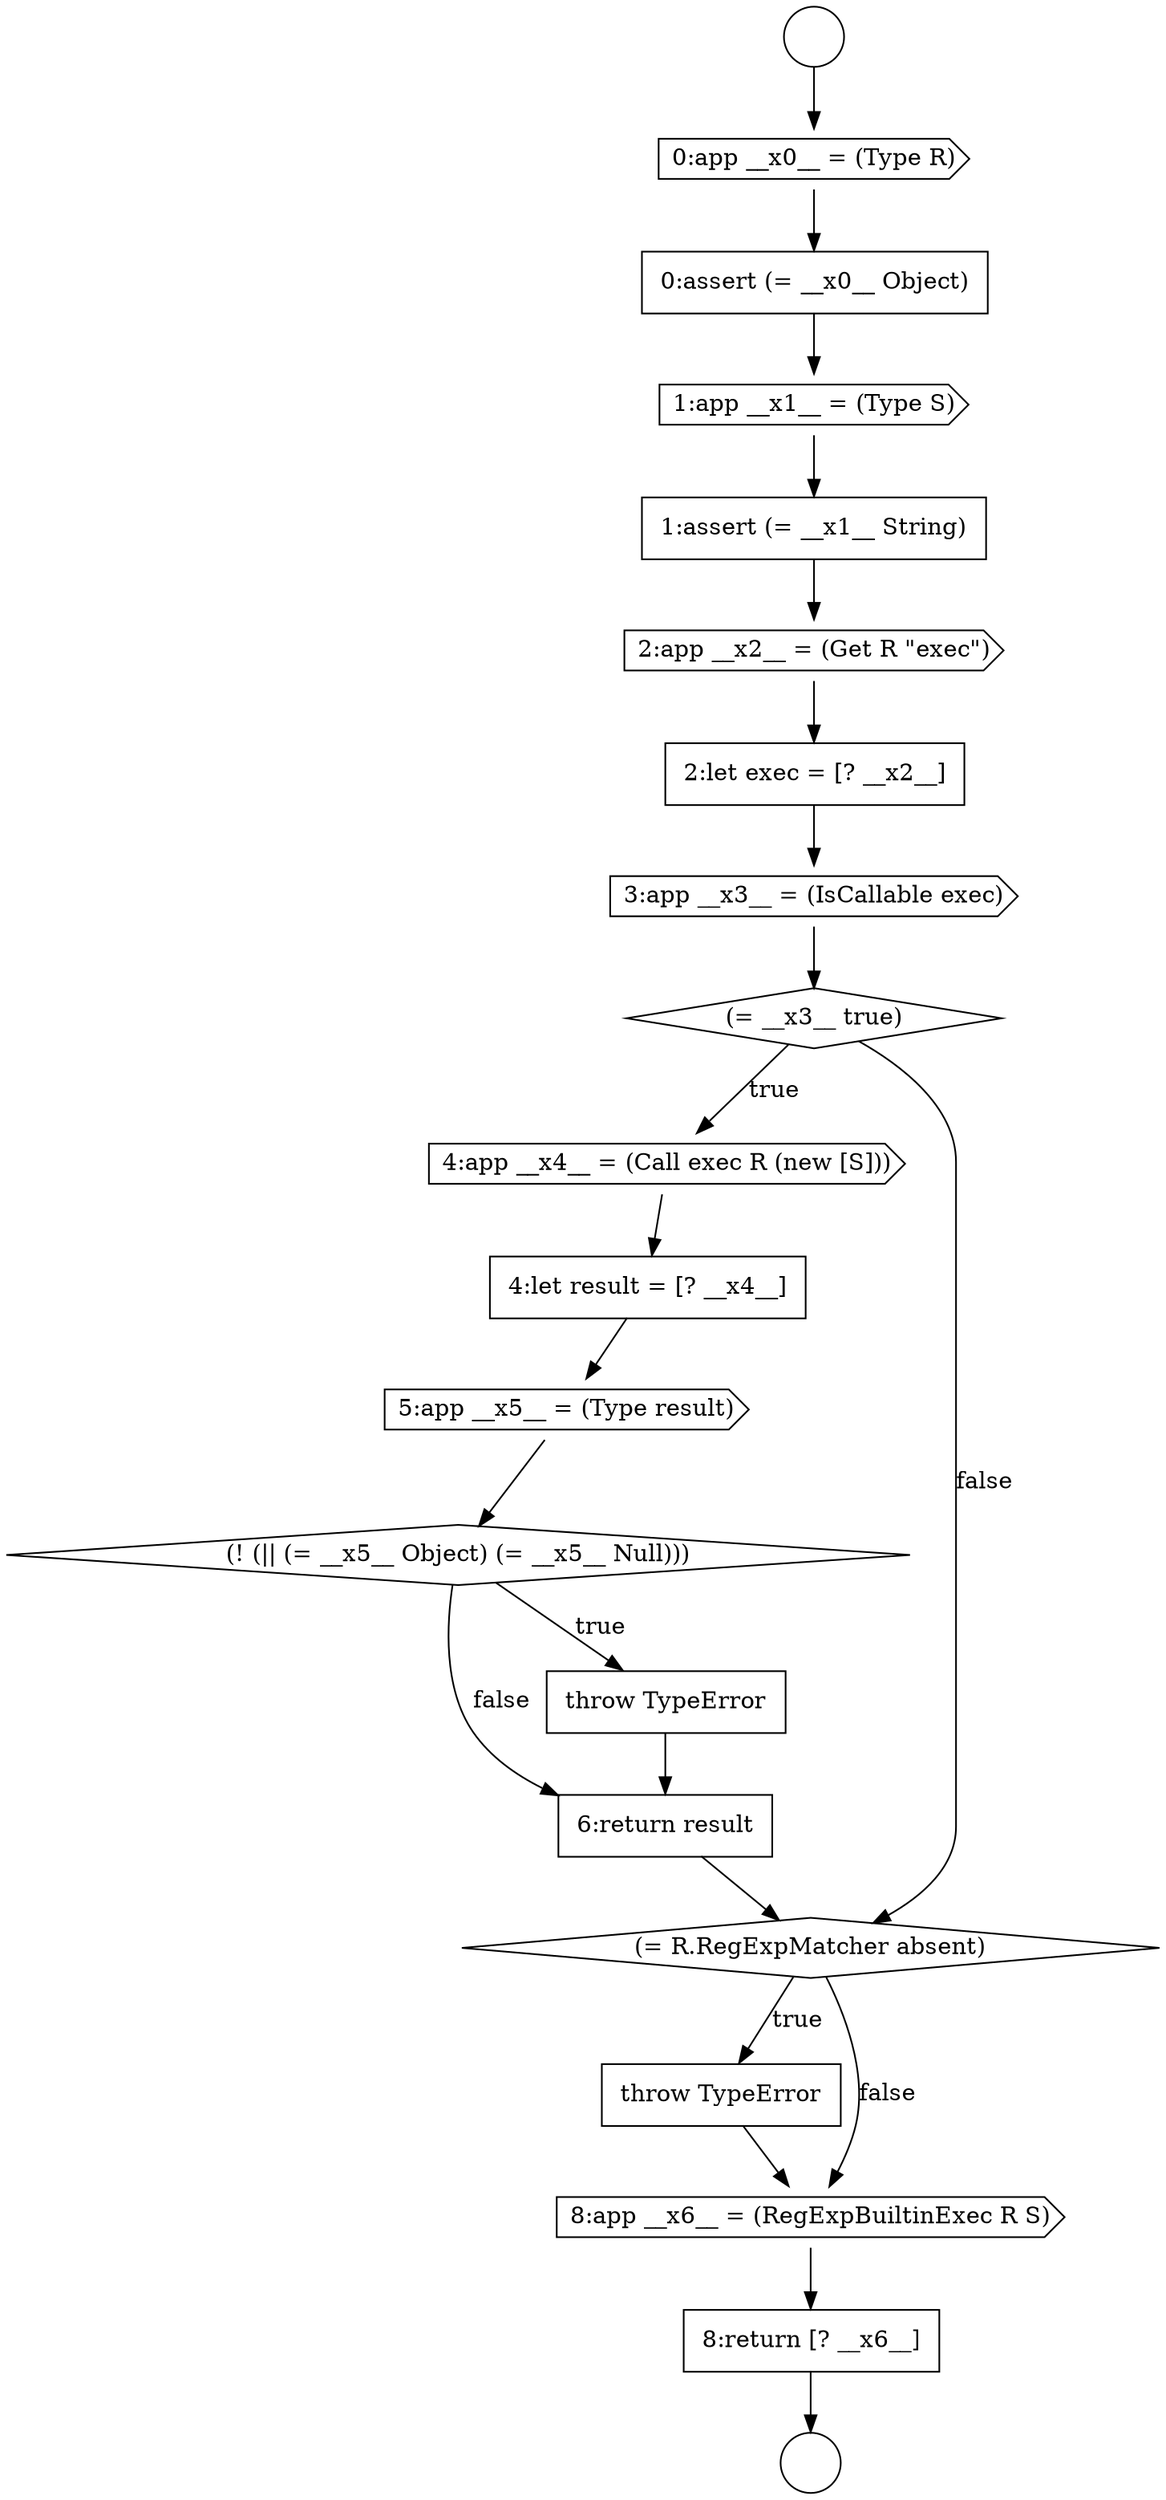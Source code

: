 digraph {
  node13392 [shape=cds, label=<<font color="black">4:app __x4__ = (Call exec R (new [S]))</font>> color="black" fillcolor="white" style=filled]
  node13382 [shape=circle label=" " color="black" fillcolor="white" style=filled]
  node13397 [shape=none, margin=0, label=<<font color="black">
    <table border="0" cellborder="1" cellspacing="0" cellpadding="10">
      <tr><td align="left">6:return result</td></tr>
    </table>
  </font>> color="black" fillcolor="white" style=filled]
  node13386 [shape=cds, label=<<font color="black">1:app __x1__ = (Type S)</font>> color="black" fillcolor="white" style=filled]
  node13401 [shape=none, margin=0, label=<<font color="black">
    <table border="0" cellborder="1" cellspacing="0" cellpadding="10">
      <tr><td align="left">8:return [? __x6__]</td></tr>
    </table>
  </font>> color="black" fillcolor="white" style=filled]
  node13391 [shape=diamond, label=<<font color="black">(= __x3__ true)</font>> color="black" fillcolor="white" style=filled]
  node13395 [shape=diamond, label=<<font color="black">(! (|| (= __x5__ Object) (= __x5__ Null)))</font>> color="black" fillcolor="white" style=filled]
  node13385 [shape=none, margin=0, label=<<font color="black">
    <table border="0" cellborder="1" cellspacing="0" cellpadding="10">
      <tr><td align="left">0:assert (= __x0__ Object)</td></tr>
    </table>
  </font>> color="black" fillcolor="white" style=filled]
  node13390 [shape=cds, label=<<font color="black">3:app __x3__ = (IsCallable exec)</font>> color="black" fillcolor="white" style=filled]
  node13399 [shape=none, margin=0, label=<<font color="black">
    <table border="0" cellborder="1" cellspacing="0" cellpadding="10">
      <tr><td align="left">throw TypeError</td></tr>
    </table>
  </font>> color="black" fillcolor="white" style=filled]
  node13384 [shape=cds, label=<<font color="black">0:app __x0__ = (Type R)</font>> color="black" fillcolor="white" style=filled]
  node13396 [shape=none, margin=0, label=<<font color="black">
    <table border="0" cellborder="1" cellspacing="0" cellpadding="10">
      <tr><td align="left">throw TypeError</td></tr>
    </table>
  </font>> color="black" fillcolor="white" style=filled]
  node13389 [shape=none, margin=0, label=<<font color="black">
    <table border="0" cellborder="1" cellspacing="0" cellpadding="10">
      <tr><td align="left">2:let exec = [? __x2__]</td></tr>
    </table>
  </font>> color="black" fillcolor="white" style=filled]
  node13400 [shape=cds, label=<<font color="black">8:app __x6__ = (RegExpBuiltinExec R S)</font>> color="black" fillcolor="white" style=filled]
  node13388 [shape=cds, label=<<font color="black">2:app __x2__ = (Get R &quot;exec&quot;)</font>> color="black" fillcolor="white" style=filled]
  node13393 [shape=none, margin=0, label=<<font color="black">
    <table border="0" cellborder="1" cellspacing="0" cellpadding="10">
      <tr><td align="left">4:let result = [? __x4__]</td></tr>
    </table>
  </font>> color="black" fillcolor="white" style=filled]
  node13394 [shape=cds, label=<<font color="black">5:app __x5__ = (Type result)</font>> color="black" fillcolor="white" style=filled]
  node13387 [shape=none, margin=0, label=<<font color="black">
    <table border="0" cellborder="1" cellspacing="0" cellpadding="10">
      <tr><td align="left">1:assert (= __x1__ String)</td></tr>
    </table>
  </font>> color="black" fillcolor="white" style=filled]
  node13398 [shape=diamond, label=<<font color="black">(= R.RegExpMatcher absent)</font>> color="black" fillcolor="white" style=filled]
  node13383 [shape=circle label=" " color="black" fillcolor="white" style=filled]
  node13384 -> node13385 [ color="black"]
  node13399 -> node13400 [ color="black"]
  node13400 -> node13401 [ color="black"]
  node13398 -> node13399 [label=<<font color="black">true</font>> color="black"]
  node13398 -> node13400 [label=<<font color="black">false</font>> color="black"]
  node13382 -> node13384 [ color="black"]
  node13385 -> node13386 [ color="black"]
  node13401 -> node13383 [ color="black"]
  node13389 -> node13390 [ color="black"]
  node13392 -> node13393 [ color="black"]
  node13388 -> node13389 [ color="black"]
  node13394 -> node13395 [ color="black"]
  node13397 -> node13398 [ color="black"]
  node13391 -> node13392 [label=<<font color="black">true</font>> color="black"]
  node13391 -> node13398 [label=<<font color="black">false</font>> color="black"]
  node13387 -> node13388 [ color="black"]
  node13386 -> node13387 [ color="black"]
  node13395 -> node13396 [label=<<font color="black">true</font>> color="black"]
  node13395 -> node13397 [label=<<font color="black">false</font>> color="black"]
  node13396 -> node13397 [ color="black"]
  node13393 -> node13394 [ color="black"]
  node13390 -> node13391 [ color="black"]
}
